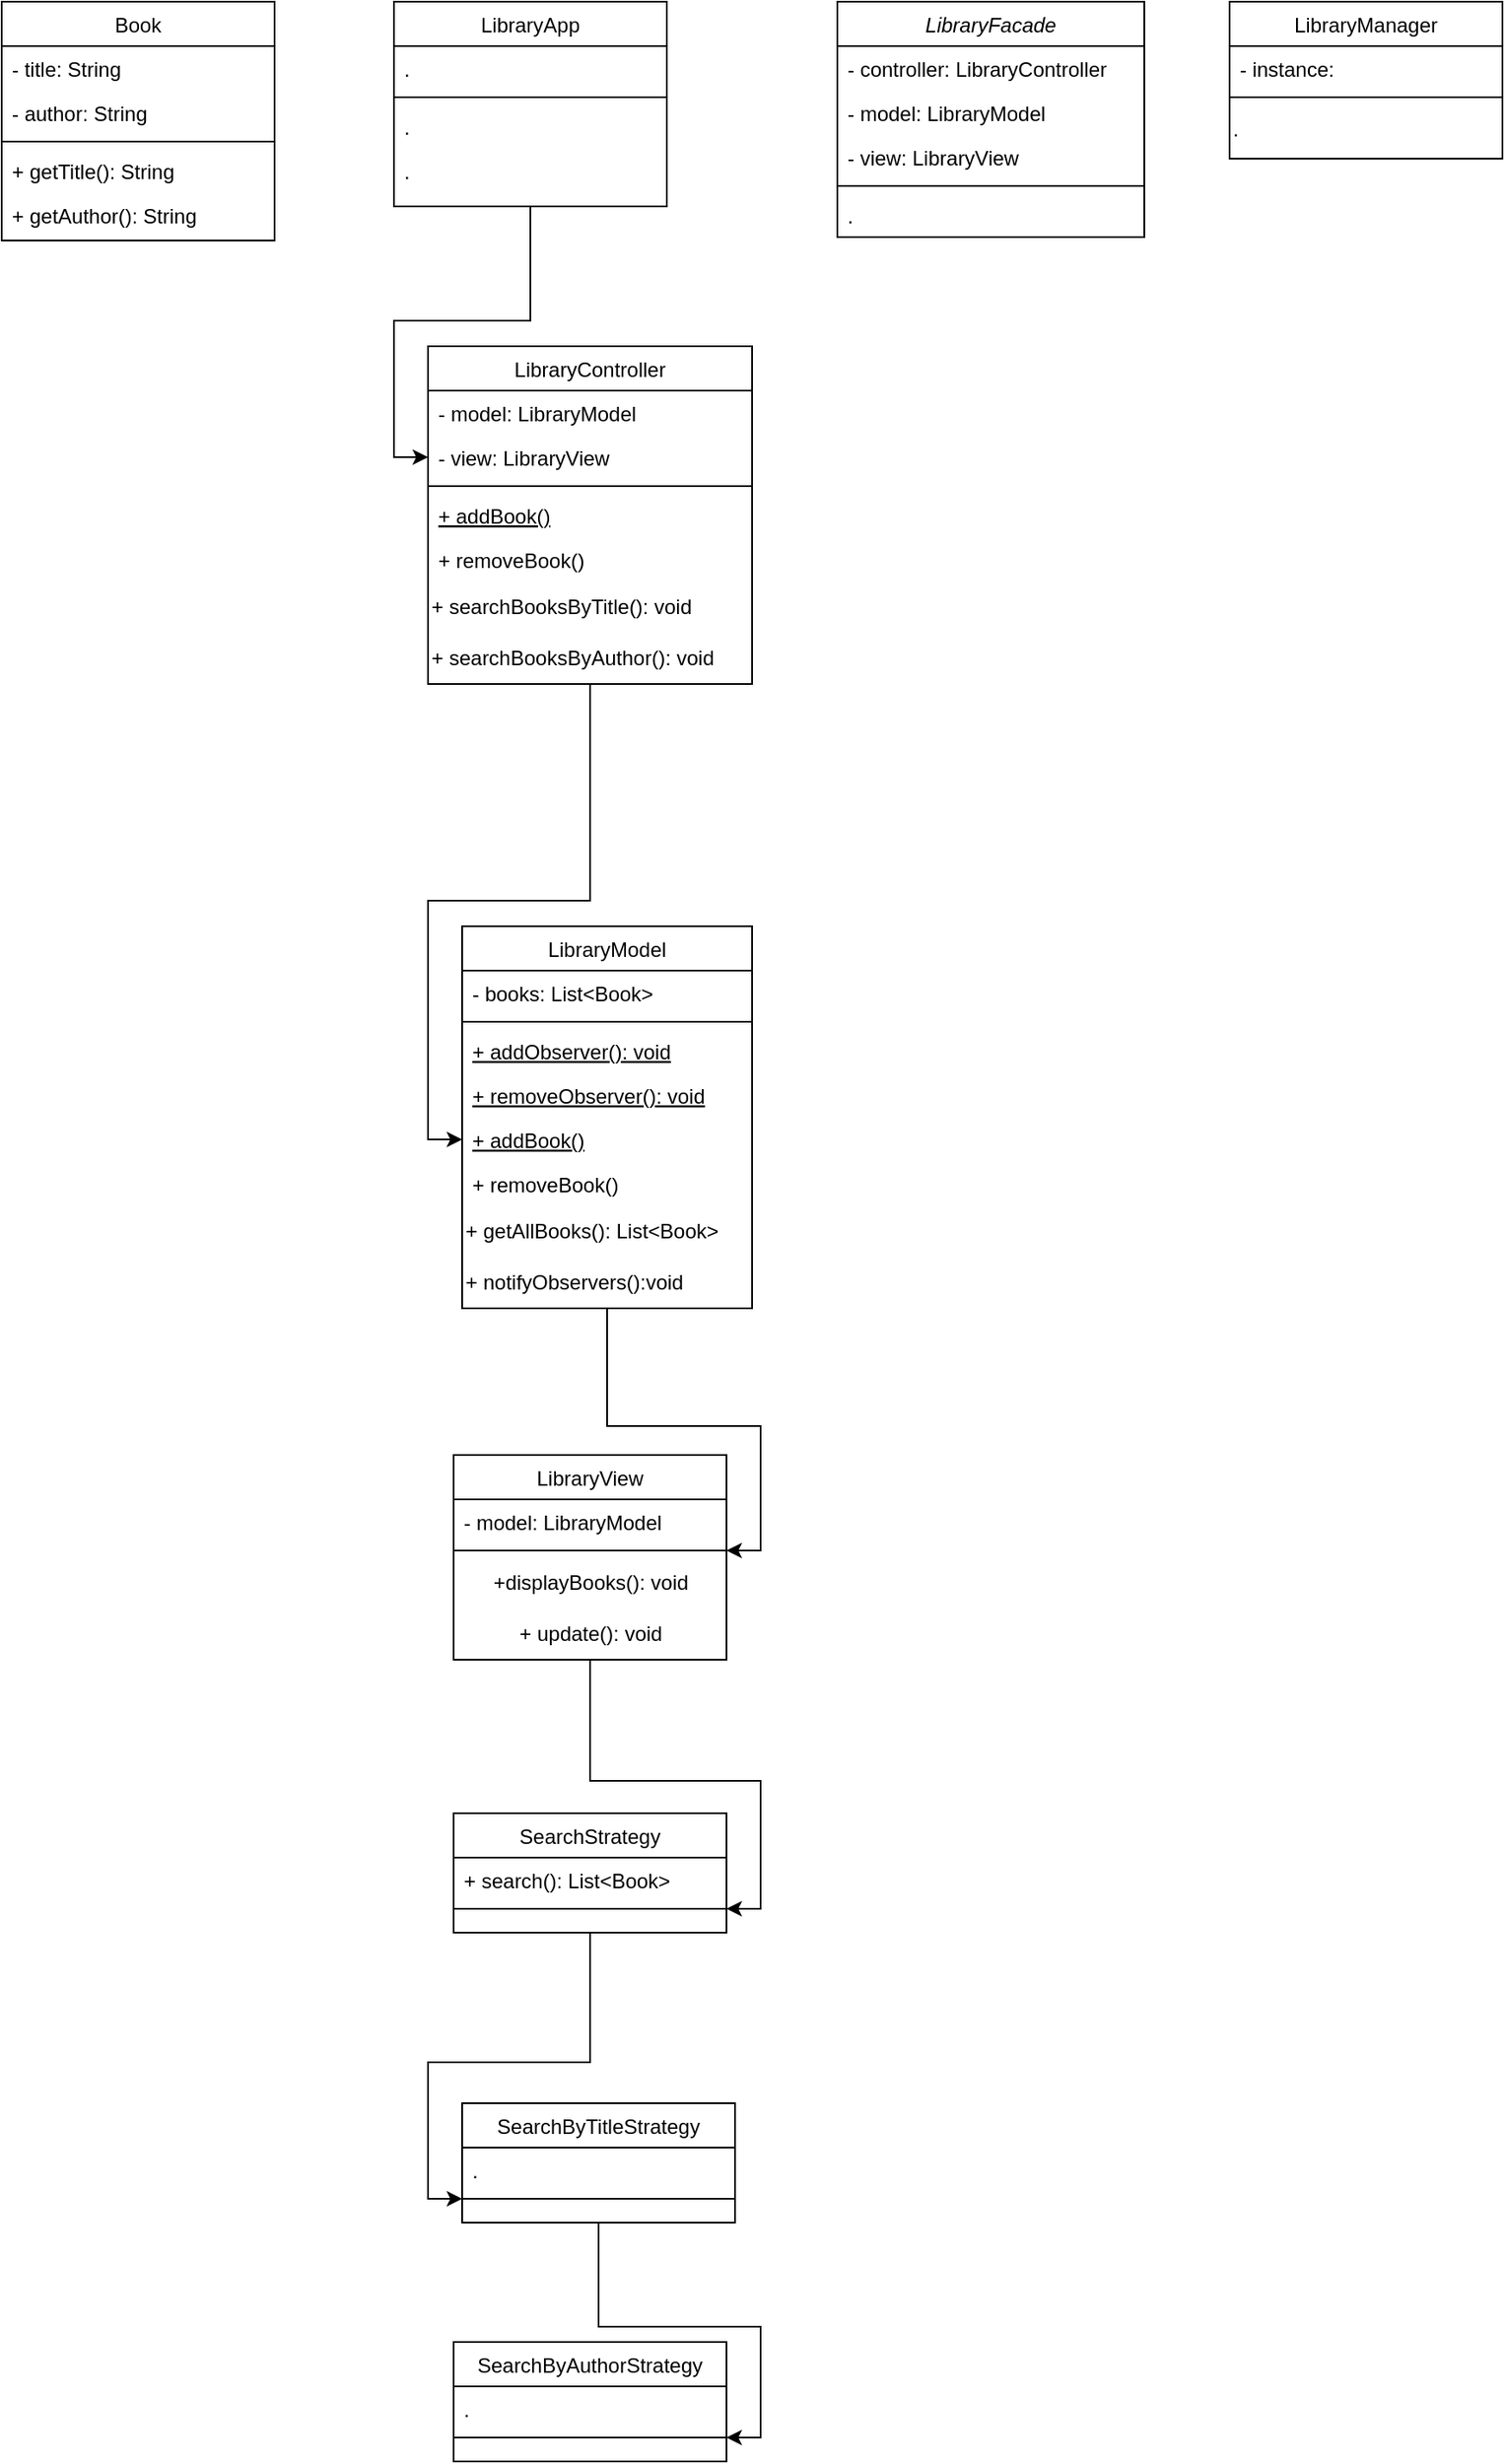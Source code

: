 <mxfile version="21.3.5" type="device">
  <diagram id="C5RBs43oDa-KdzZeNtuy" name="Page-1">
    <mxGraphModel dx="1268" dy="480" grid="1" gridSize="10" guides="1" tooltips="1" connect="1" arrows="1" fold="1" page="1" pageScale="1" pageWidth="827" pageHeight="1169" math="0" shadow="0">
      <root>
        <mxCell id="WIyWlLk6GJQsqaUBKTNV-0" />
        <mxCell id="WIyWlLk6GJQsqaUBKTNV-1" parent="WIyWlLk6GJQsqaUBKTNV-0" />
        <mxCell id="zkfFHV4jXpPFQw0GAbJ--0" value="LibraryFacade" style="swimlane;fontStyle=2;align=center;verticalAlign=top;childLayout=stackLayout;horizontal=1;startSize=26;horizontalStack=0;resizeParent=1;resizeLast=0;collapsible=1;marginBottom=0;rounded=0;shadow=0;strokeWidth=1;" parent="WIyWlLk6GJQsqaUBKTNV-1" vertex="1">
          <mxGeometry x="370" y="78" width="180" height="138" as="geometry">
            <mxRectangle x="230" y="140" width="160" height="26" as="alternateBounds" />
          </mxGeometry>
        </mxCell>
        <mxCell id="zkfFHV4jXpPFQw0GAbJ--1" value="- controller: LibraryController" style="text;align=left;verticalAlign=top;spacingLeft=4;spacingRight=4;overflow=hidden;rotatable=0;points=[[0,0.5],[1,0.5]];portConstraint=eastwest;" parent="zkfFHV4jXpPFQw0GAbJ--0" vertex="1">
          <mxGeometry y="26" width="180" height="26" as="geometry" />
        </mxCell>
        <mxCell id="zkfFHV4jXpPFQw0GAbJ--3" value="- model: LibraryModel" style="text;align=left;verticalAlign=top;spacingLeft=4;spacingRight=4;overflow=hidden;rotatable=0;points=[[0,0.5],[1,0.5]];portConstraint=eastwest;rounded=0;shadow=0;html=0;" parent="zkfFHV4jXpPFQw0GAbJ--0" vertex="1">
          <mxGeometry y="52" width="180" height="26" as="geometry" />
        </mxCell>
        <mxCell id="Z4DNnzVN0ewewzqEVYTD-32" value="- view: LibraryView" style="text;align=left;verticalAlign=top;spacingLeft=4;spacingRight=4;overflow=hidden;rotatable=0;points=[[0,0.5],[1,0.5]];portConstraint=eastwest;rounded=0;shadow=0;html=0;" vertex="1" parent="zkfFHV4jXpPFQw0GAbJ--0">
          <mxGeometry y="78" width="180" height="26" as="geometry" />
        </mxCell>
        <mxCell id="zkfFHV4jXpPFQw0GAbJ--4" value="" style="line;html=1;strokeWidth=1;align=left;verticalAlign=middle;spacingTop=-1;spacingLeft=3;spacingRight=3;rotatable=0;labelPosition=right;points=[];portConstraint=eastwest;" parent="zkfFHV4jXpPFQw0GAbJ--0" vertex="1">
          <mxGeometry y="104" width="180" height="8" as="geometry" />
        </mxCell>
        <mxCell id="zkfFHV4jXpPFQw0GAbJ--5" value="." style="text;align=left;verticalAlign=top;spacingLeft=4;spacingRight=4;overflow=hidden;rotatable=0;points=[[0,0.5],[1,0.5]];portConstraint=eastwest;" parent="zkfFHV4jXpPFQw0GAbJ--0" vertex="1">
          <mxGeometry y="112" width="180" height="26" as="geometry" />
        </mxCell>
        <mxCell id="zkfFHV4jXpPFQw0GAbJ--6" value="LibraryController" style="swimlane;fontStyle=0;align=center;verticalAlign=top;childLayout=stackLayout;horizontal=1;startSize=26;horizontalStack=0;resizeParent=1;resizeLast=0;collapsible=1;marginBottom=0;rounded=0;shadow=0;strokeWidth=1;" parent="WIyWlLk6GJQsqaUBKTNV-1" vertex="1">
          <mxGeometry x="130" y="280" width="190" height="198" as="geometry">
            <mxRectangle x="130" y="380" width="160" height="26" as="alternateBounds" />
          </mxGeometry>
        </mxCell>
        <mxCell id="Z4DNnzVN0ewewzqEVYTD-6" value="- model: LibraryModel" style="text;align=left;verticalAlign=top;spacingLeft=4;spacingRight=4;overflow=hidden;rotatable=0;points=[[0,0.5],[1,0.5]];portConstraint=eastwest;" vertex="1" parent="zkfFHV4jXpPFQw0GAbJ--6">
          <mxGeometry y="26" width="190" height="26" as="geometry" />
        </mxCell>
        <mxCell id="zkfFHV4jXpPFQw0GAbJ--7" value="- view: LibraryView" style="text;align=left;verticalAlign=top;spacingLeft=4;spacingRight=4;overflow=hidden;rotatable=0;points=[[0,0.5],[1,0.5]];portConstraint=eastwest;" parent="zkfFHV4jXpPFQw0GAbJ--6" vertex="1">
          <mxGeometry y="52" width="190" height="26" as="geometry" />
        </mxCell>
        <mxCell id="zkfFHV4jXpPFQw0GAbJ--9" value="" style="line;html=1;strokeWidth=1;align=left;verticalAlign=middle;spacingTop=-1;spacingLeft=3;spacingRight=3;rotatable=0;labelPosition=right;points=[];portConstraint=eastwest;" parent="zkfFHV4jXpPFQw0GAbJ--6" vertex="1">
          <mxGeometry y="78" width="190" height="8" as="geometry" />
        </mxCell>
        <mxCell id="zkfFHV4jXpPFQw0GAbJ--10" value="+ addBook()" style="text;align=left;verticalAlign=top;spacingLeft=4;spacingRight=4;overflow=hidden;rotatable=0;points=[[0,0.5],[1,0.5]];portConstraint=eastwest;fontStyle=4" parent="zkfFHV4jXpPFQw0GAbJ--6" vertex="1">
          <mxGeometry y="86" width="190" height="26" as="geometry" />
        </mxCell>
        <mxCell id="zkfFHV4jXpPFQw0GAbJ--11" value="+ removeBook()" style="text;align=left;verticalAlign=top;spacingLeft=4;spacingRight=4;overflow=hidden;rotatable=0;points=[[0,0.5],[1,0.5]];portConstraint=eastwest;" parent="zkfFHV4jXpPFQw0GAbJ--6" vertex="1">
          <mxGeometry y="112" width="190" height="26" as="geometry" />
        </mxCell>
        <mxCell id="Z4DNnzVN0ewewzqEVYTD-7" value="&lt;div align=&quot;left&quot;&gt;+ searchBooksByTitle(): void&lt;br&gt;&lt;/div&gt;" style="text;html=1;align=left;verticalAlign=middle;resizable=0;points=[];autosize=1;strokeColor=none;fillColor=none;" vertex="1" parent="zkfFHV4jXpPFQw0GAbJ--6">
          <mxGeometry y="138" width="190" height="30" as="geometry" />
        </mxCell>
        <mxCell id="9hSAxEoMdExD5cVIRosd-1" value="&lt;div align=&quot;left&quot;&gt;+ searchBooksByAuthor(): void&lt;br&gt;&lt;/div&gt;" style="text;html=1;align=left;verticalAlign=middle;resizable=0;points=[];autosize=1;strokeColor=none;fillColor=none;" parent="zkfFHV4jXpPFQw0GAbJ--6" vertex="1">
          <mxGeometry y="168" width="190" height="30" as="geometry" />
        </mxCell>
        <mxCell id="9hSAxEoMdExD5cVIRosd-25" value="" style="edgeStyle=orthogonalEdgeStyle;rounded=0;orthogonalLoop=1;jettySize=auto;html=1;" parent="WIyWlLk6GJQsqaUBKTNV-1" source="zkfFHV4jXpPFQw0GAbJ--17" target="zkfFHV4jXpPFQw0GAbJ--7" edge="1">
          <mxGeometry relative="1" as="geometry" />
        </mxCell>
        <mxCell id="zkfFHV4jXpPFQw0GAbJ--17" value="LibraryApp" style="swimlane;fontStyle=0;align=center;verticalAlign=top;childLayout=stackLayout;horizontal=1;startSize=26;horizontalStack=0;resizeParent=1;resizeLast=0;collapsible=1;marginBottom=0;rounded=0;shadow=0;strokeWidth=1;" parent="WIyWlLk6GJQsqaUBKTNV-1" vertex="1">
          <mxGeometry x="110" y="78" width="160" height="120" as="geometry">
            <mxRectangle x="550" y="140" width="160" height="26" as="alternateBounds" />
          </mxGeometry>
        </mxCell>
        <mxCell id="zkfFHV4jXpPFQw0GAbJ--22" value="." style="text;align=left;verticalAlign=top;spacingLeft=4;spacingRight=4;overflow=hidden;rotatable=0;points=[[0,0.5],[1,0.5]];portConstraint=eastwest;rounded=0;shadow=0;html=0;" parent="zkfFHV4jXpPFQw0GAbJ--17" vertex="1">
          <mxGeometry y="26" width="160" height="26" as="geometry" />
        </mxCell>
        <mxCell id="zkfFHV4jXpPFQw0GAbJ--23" value="" style="line;html=1;strokeWidth=1;align=left;verticalAlign=middle;spacingTop=-1;spacingLeft=3;spacingRight=3;rotatable=0;labelPosition=right;points=[];portConstraint=eastwest;" parent="zkfFHV4jXpPFQw0GAbJ--17" vertex="1">
          <mxGeometry y="52" width="160" height="8" as="geometry" />
        </mxCell>
        <mxCell id="zkfFHV4jXpPFQw0GAbJ--24" value="." style="text;align=left;verticalAlign=top;spacingLeft=4;spacingRight=4;overflow=hidden;rotatable=0;points=[[0,0.5],[1,0.5]];portConstraint=eastwest;" parent="zkfFHV4jXpPFQw0GAbJ--17" vertex="1">
          <mxGeometry y="60" width="160" height="26" as="geometry" />
        </mxCell>
        <mxCell id="zkfFHV4jXpPFQw0GAbJ--25" value="." style="text;align=left;verticalAlign=top;spacingLeft=4;spacingRight=4;overflow=hidden;rotatable=0;points=[[0,0.5],[1,0.5]];portConstraint=eastwest;" parent="zkfFHV4jXpPFQw0GAbJ--17" vertex="1">
          <mxGeometry y="86" width="160" height="26" as="geometry" />
        </mxCell>
        <mxCell id="9hSAxEoMdExD5cVIRosd-2" value="Book" style="swimlane;fontStyle=0;align=center;verticalAlign=top;childLayout=stackLayout;horizontal=1;startSize=26;horizontalStack=0;resizeParent=1;resizeLast=0;collapsible=1;marginBottom=0;rounded=0;shadow=0;strokeWidth=1;" parent="WIyWlLk6GJQsqaUBKTNV-1" vertex="1">
          <mxGeometry x="-120" y="78" width="160" height="140" as="geometry">
            <mxRectangle x="550" y="140" width="160" height="26" as="alternateBounds" />
          </mxGeometry>
        </mxCell>
        <mxCell id="9hSAxEoMdExD5cVIRosd-3" value="- title: String" style="text;align=left;verticalAlign=top;spacingLeft=4;spacingRight=4;overflow=hidden;rotatable=0;points=[[0,0.5],[1,0.5]];portConstraint=eastwest;rounded=0;shadow=0;html=0;" parent="9hSAxEoMdExD5cVIRosd-2" vertex="1">
          <mxGeometry y="26" width="160" height="26" as="geometry" />
        </mxCell>
        <mxCell id="9hSAxEoMdExD5cVIRosd-7" value="- author: String" style="text;align=left;verticalAlign=top;spacingLeft=4;spacingRight=4;overflow=hidden;rotatable=0;points=[[0,0.5],[1,0.5]];portConstraint=eastwest;rounded=0;shadow=0;html=0;" parent="9hSAxEoMdExD5cVIRosd-2" vertex="1">
          <mxGeometry y="52" width="160" height="26" as="geometry" />
        </mxCell>
        <mxCell id="9hSAxEoMdExD5cVIRosd-4" value="" style="line;html=1;strokeWidth=1;align=left;verticalAlign=middle;spacingTop=-1;spacingLeft=3;spacingRight=3;rotatable=0;labelPosition=right;points=[];portConstraint=eastwest;" parent="9hSAxEoMdExD5cVIRosd-2" vertex="1">
          <mxGeometry y="78" width="160" height="8" as="geometry" />
        </mxCell>
        <mxCell id="9hSAxEoMdExD5cVIRosd-5" value="+ getTitle(): String" style="text;align=left;verticalAlign=top;spacingLeft=4;spacingRight=4;overflow=hidden;rotatable=0;points=[[0,0.5],[1,0.5]];portConstraint=eastwest;" parent="9hSAxEoMdExD5cVIRosd-2" vertex="1">
          <mxGeometry y="86" width="160" height="26" as="geometry" />
        </mxCell>
        <mxCell id="9hSAxEoMdExD5cVIRosd-6" value="+ getAuthor(): String" style="text;align=left;verticalAlign=top;spacingLeft=4;spacingRight=4;overflow=hidden;rotatable=0;points=[[0,0.5],[1,0.5]];portConstraint=eastwest;" parent="9hSAxEoMdExD5cVIRosd-2" vertex="1">
          <mxGeometry y="112" width="160" height="26" as="geometry" />
        </mxCell>
        <mxCell id="9hSAxEoMdExD5cVIRosd-18" value="LibraryManager" style="swimlane;fontStyle=0;align=center;verticalAlign=top;childLayout=stackLayout;horizontal=1;startSize=26;horizontalStack=0;resizeParent=1;resizeLast=0;collapsible=1;marginBottom=0;rounded=0;shadow=0;strokeWidth=1;" parent="WIyWlLk6GJQsqaUBKTNV-1" vertex="1">
          <mxGeometry x="600" y="78" width="160" height="92" as="geometry">
            <mxRectangle x="550" y="140" width="160" height="26" as="alternateBounds" />
          </mxGeometry>
        </mxCell>
        <mxCell id="9hSAxEoMdExD5cVIRosd-20" value="- instance:" style="text;align=left;verticalAlign=top;spacingLeft=4;spacingRight=4;overflow=hidden;rotatable=0;points=[[0,0.5],[1,0.5]];portConstraint=eastwest;rounded=0;shadow=0;html=0;" parent="9hSAxEoMdExD5cVIRosd-18" vertex="1">
          <mxGeometry y="26" width="160" height="26" as="geometry" />
        </mxCell>
        <mxCell id="9hSAxEoMdExD5cVIRosd-21" value="" style="line;html=1;strokeWidth=1;align=left;verticalAlign=middle;spacingTop=-1;spacingLeft=3;spacingRight=3;rotatable=0;labelPosition=right;points=[];portConstraint=eastwest;" parent="9hSAxEoMdExD5cVIRosd-18" vertex="1">
          <mxGeometry y="52" width="160" height="8" as="geometry" />
        </mxCell>
        <mxCell id="9hSAxEoMdExD5cVIRosd-24" value="." style="text;html=1;align=left;verticalAlign=middle;resizable=0;points=[];autosize=1;strokeColor=none;fillColor=none;" parent="9hSAxEoMdExD5cVIRosd-18" vertex="1">
          <mxGeometry y="60" width="160" height="30" as="geometry" />
        </mxCell>
        <mxCell id="Z4DNnzVN0ewewzqEVYTD-0" value="LibraryModel" style="swimlane;fontStyle=0;align=center;verticalAlign=top;childLayout=stackLayout;horizontal=1;startSize=26;horizontalStack=0;resizeParent=1;resizeLast=0;collapsible=1;marginBottom=0;rounded=0;shadow=0;strokeWidth=1;" vertex="1" parent="WIyWlLk6GJQsqaUBKTNV-1">
          <mxGeometry x="150" y="620" width="170" height="224" as="geometry">
            <mxRectangle x="130" y="380" width="160" height="26" as="alternateBounds" />
          </mxGeometry>
        </mxCell>
        <mxCell id="Z4DNnzVN0ewewzqEVYTD-1" value="- books: List&lt;Book&gt;" style="text;align=left;verticalAlign=top;spacingLeft=4;spacingRight=4;overflow=hidden;rotatable=0;points=[[0,0.5],[1,0.5]];portConstraint=eastwest;" vertex="1" parent="Z4DNnzVN0ewewzqEVYTD-0">
          <mxGeometry y="26" width="170" height="26" as="geometry" />
        </mxCell>
        <mxCell id="Z4DNnzVN0ewewzqEVYTD-2" value="" style="line;html=1;strokeWidth=1;align=left;verticalAlign=middle;spacingTop=-1;spacingLeft=3;spacingRight=3;rotatable=0;labelPosition=right;points=[];portConstraint=eastwest;" vertex="1" parent="Z4DNnzVN0ewewzqEVYTD-0">
          <mxGeometry y="52" width="170" height="8" as="geometry" />
        </mxCell>
        <mxCell id="Z4DNnzVN0ewewzqEVYTD-9" value="+ addObserver(): void" style="text;align=left;verticalAlign=top;spacingLeft=4;spacingRight=4;overflow=hidden;rotatable=0;points=[[0,0.5],[1,0.5]];portConstraint=eastwest;fontStyle=4" vertex="1" parent="Z4DNnzVN0ewewzqEVYTD-0">
          <mxGeometry y="60" width="170" height="26" as="geometry" />
        </mxCell>
        <mxCell id="Z4DNnzVN0ewewzqEVYTD-10" value="+ removeObserver(): void" style="text;align=left;verticalAlign=top;spacingLeft=4;spacingRight=4;overflow=hidden;rotatable=0;points=[[0,0.5],[1,0.5]];portConstraint=eastwest;fontStyle=4" vertex="1" parent="Z4DNnzVN0ewewzqEVYTD-0">
          <mxGeometry y="86" width="170" height="26" as="geometry" />
        </mxCell>
        <mxCell id="Z4DNnzVN0ewewzqEVYTD-3" value="+ addBook()" style="text;align=left;verticalAlign=top;spacingLeft=4;spacingRight=4;overflow=hidden;rotatable=0;points=[[0,0.5],[1,0.5]];portConstraint=eastwest;fontStyle=4" vertex="1" parent="Z4DNnzVN0ewewzqEVYTD-0">
          <mxGeometry y="112" width="170" height="26" as="geometry" />
        </mxCell>
        <mxCell id="Z4DNnzVN0ewewzqEVYTD-4" value="+ removeBook()" style="text;align=left;verticalAlign=top;spacingLeft=4;spacingRight=4;overflow=hidden;rotatable=0;points=[[0,0.5],[1,0.5]];portConstraint=eastwest;" vertex="1" parent="Z4DNnzVN0ewewzqEVYTD-0">
          <mxGeometry y="138" width="170" height="26" as="geometry" />
        </mxCell>
        <mxCell id="Z4DNnzVN0ewewzqEVYTD-11" value="&lt;div align=&quot;left&quot;&gt;+ getAllBooks(): List&amp;lt;Book&amp;gt;&lt;br&gt;&lt;/div&gt;" style="text;html=1;align=left;verticalAlign=middle;resizable=0;points=[];autosize=1;strokeColor=none;fillColor=none;" vertex="1" parent="Z4DNnzVN0ewewzqEVYTD-0">
          <mxGeometry y="164" width="170" height="30" as="geometry" />
        </mxCell>
        <mxCell id="Z4DNnzVN0ewewzqEVYTD-5" value="&lt;div align=&quot;left&quot;&gt;+ notifyObservers():void&lt;br&gt;&lt;/div&gt;" style="text;html=1;align=left;verticalAlign=middle;resizable=0;points=[];autosize=1;strokeColor=none;fillColor=none;" vertex="1" parent="Z4DNnzVN0ewewzqEVYTD-0">
          <mxGeometry y="194" width="170" height="30" as="geometry" />
        </mxCell>
        <mxCell id="Z4DNnzVN0ewewzqEVYTD-8" value="" style="edgeStyle=orthogonalEdgeStyle;rounded=0;orthogonalLoop=1;jettySize=auto;html=1;" edge="1" parent="WIyWlLk6GJQsqaUBKTNV-1" source="9hSAxEoMdExD5cVIRosd-1" target="Z4DNnzVN0ewewzqEVYTD-3">
          <mxGeometry relative="1" as="geometry" />
        </mxCell>
        <mxCell id="Z4DNnzVN0ewewzqEVYTD-12" value="" style="edgeStyle=orthogonalEdgeStyle;rounded=0;orthogonalLoop=1;jettySize=auto;html=1;" edge="1" parent="WIyWlLk6GJQsqaUBKTNV-1" source="Z4DNnzVN0ewewzqEVYTD-13" target="Z4DNnzVN0ewewzqEVYTD-19">
          <mxGeometry relative="1" as="geometry" />
        </mxCell>
        <mxCell id="Z4DNnzVN0ewewzqEVYTD-13" value="LibraryView" style="swimlane;fontStyle=0;align=center;verticalAlign=top;childLayout=stackLayout;horizontal=1;startSize=26;horizontalStack=0;resizeParent=1;resizeLast=0;collapsible=1;marginBottom=0;rounded=0;shadow=0;strokeWidth=1;" vertex="1" parent="WIyWlLk6GJQsqaUBKTNV-1">
          <mxGeometry x="145" y="930" width="160" height="120" as="geometry">
            <mxRectangle x="340" y="380" width="170" height="26" as="alternateBounds" />
          </mxGeometry>
        </mxCell>
        <mxCell id="Z4DNnzVN0ewewzqEVYTD-14" value="- model: LibraryModel" style="text;align=left;verticalAlign=top;spacingLeft=4;spacingRight=4;overflow=hidden;rotatable=0;points=[[0,0.5],[1,0.5]];portConstraint=eastwest;" vertex="1" parent="Z4DNnzVN0ewewzqEVYTD-13">
          <mxGeometry y="26" width="160" height="26" as="geometry" />
        </mxCell>
        <mxCell id="Z4DNnzVN0ewewzqEVYTD-15" value="" style="line;html=1;strokeWidth=1;align=left;verticalAlign=middle;spacingTop=-1;spacingLeft=3;spacingRight=3;rotatable=0;labelPosition=right;points=[];portConstraint=eastwest;" vertex="1" parent="Z4DNnzVN0ewewzqEVYTD-13">
          <mxGeometry y="52" width="160" height="8" as="geometry" />
        </mxCell>
        <mxCell id="Z4DNnzVN0ewewzqEVYTD-30" value="+displayBooks(): void" style="text;html=1;align=center;verticalAlign=middle;resizable=0;points=[];autosize=1;strokeColor=none;fillColor=none;" vertex="1" parent="Z4DNnzVN0ewewzqEVYTD-13">
          <mxGeometry y="60" width="160" height="30" as="geometry" />
        </mxCell>
        <mxCell id="Z4DNnzVN0ewewzqEVYTD-28" value="+ update(): void" style="text;html=1;align=center;verticalAlign=middle;resizable=0;points=[];autosize=1;strokeColor=none;fillColor=none;" vertex="1" parent="Z4DNnzVN0ewewzqEVYTD-13">
          <mxGeometry y="90" width="160" height="30" as="geometry" />
        </mxCell>
        <mxCell id="Z4DNnzVN0ewewzqEVYTD-16" value="" style="edgeStyle=orthogonalEdgeStyle;rounded=0;orthogonalLoop=1;jettySize=auto;html=1;" edge="1" parent="WIyWlLk6GJQsqaUBKTNV-1" source="Z4DNnzVN0ewewzqEVYTD-17" target="Z4DNnzVN0ewewzqEVYTD-23">
          <mxGeometry relative="1" as="geometry" />
        </mxCell>
        <mxCell id="Z4DNnzVN0ewewzqEVYTD-17" value="SearchStrategy" style="swimlane;fontStyle=0;align=center;verticalAlign=top;childLayout=stackLayout;horizontal=1;startSize=26;horizontalStack=0;resizeParent=1;resizeLast=0;collapsible=1;marginBottom=0;rounded=0;shadow=0;strokeWidth=1;" vertex="1" parent="WIyWlLk6GJQsqaUBKTNV-1">
          <mxGeometry x="145" y="1140" width="160" height="70" as="geometry">
            <mxRectangle x="340" y="380" width="170" height="26" as="alternateBounds" />
          </mxGeometry>
        </mxCell>
        <mxCell id="Z4DNnzVN0ewewzqEVYTD-18" value="+ search(): List&lt;Book&gt;" style="text;align=left;verticalAlign=top;spacingLeft=4;spacingRight=4;overflow=hidden;rotatable=0;points=[[0,0.5],[1,0.5]];portConstraint=eastwest;" vertex="1" parent="Z4DNnzVN0ewewzqEVYTD-17">
          <mxGeometry y="26" width="160" height="26" as="geometry" />
        </mxCell>
        <mxCell id="Z4DNnzVN0ewewzqEVYTD-19" value="" style="line;html=1;strokeWidth=1;align=left;verticalAlign=middle;spacingTop=-1;spacingLeft=3;spacingRight=3;rotatable=0;labelPosition=right;points=[];portConstraint=eastwest;" vertex="1" parent="Z4DNnzVN0ewewzqEVYTD-17">
          <mxGeometry y="52" width="160" height="8" as="geometry" />
        </mxCell>
        <mxCell id="Z4DNnzVN0ewewzqEVYTD-20" value="" style="edgeStyle=orthogonalEdgeStyle;rounded=0;orthogonalLoop=1;jettySize=auto;html=1;" edge="1" parent="WIyWlLk6GJQsqaUBKTNV-1" source="Z4DNnzVN0ewewzqEVYTD-21" target="Z4DNnzVN0ewewzqEVYTD-26">
          <mxGeometry relative="1" as="geometry" />
        </mxCell>
        <mxCell id="Z4DNnzVN0ewewzqEVYTD-21" value="SearchByTitleStrategy" style="swimlane;fontStyle=0;align=center;verticalAlign=top;childLayout=stackLayout;horizontal=1;startSize=26;horizontalStack=0;resizeParent=1;resizeLast=0;collapsible=1;marginBottom=0;rounded=0;shadow=0;strokeWidth=1;" vertex="1" parent="WIyWlLk6GJQsqaUBKTNV-1">
          <mxGeometry x="150" y="1310" width="160" height="70" as="geometry">
            <mxRectangle x="340" y="380" width="170" height="26" as="alternateBounds" />
          </mxGeometry>
        </mxCell>
        <mxCell id="Z4DNnzVN0ewewzqEVYTD-22" value="." style="text;align=left;verticalAlign=top;spacingLeft=4;spacingRight=4;overflow=hidden;rotatable=0;points=[[0,0.5],[1,0.5]];portConstraint=eastwest;" vertex="1" parent="Z4DNnzVN0ewewzqEVYTD-21">
          <mxGeometry y="26" width="160" height="26" as="geometry" />
        </mxCell>
        <mxCell id="Z4DNnzVN0ewewzqEVYTD-23" value="" style="line;html=1;strokeWidth=1;align=left;verticalAlign=middle;spacingTop=-1;spacingLeft=3;spacingRight=3;rotatable=0;labelPosition=right;points=[];portConstraint=eastwest;" vertex="1" parent="Z4DNnzVN0ewewzqEVYTD-21">
          <mxGeometry y="52" width="160" height="8" as="geometry" />
        </mxCell>
        <mxCell id="Z4DNnzVN0ewewzqEVYTD-24" value="SearchByAuthorStrategy" style="swimlane;fontStyle=0;align=center;verticalAlign=top;childLayout=stackLayout;horizontal=1;startSize=26;horizontalStack=0;resizeParent=1;resizeLast=0;collapsible=1;marginBottom=0;rounded=0;shadow=0;strokeWidth=1;" vertex="1" parent="WIyWlLk6GJQsqaUBKTNV-1">
          <mxGeometry x="145" y="1450" width="160" height="70" as="geometry">
            <mxRectangle x="340" y="380" width="170" height="26" as="alternateBounds" />
          </mxGeometry>
        </mxCell>
        <mxCell id="Z4DNnzVN0ewewzqEVYTD-25" value="." style="text;align=left;verticalAlign=top;spacingLeft=4;spacingRight=4;overflow=hidden;rotatable=0;points=[[0,0.5],[1,0.5]];portConstraint=eastwest;" vertex="1" parent="Z4DNnzVN0ewewzqEVYTD-24">
          <mxGeometry y="26" width="160" height="26" as="geometry" />
        </mxCell>
        <mxCell id="Z4DNnzVN0ewewzqEVYTD-26" value="" style="line;html=1;strokeWidth=1;align=left;verticalAlign=middle;spacingTop=-1;spacingLeft=3;spacingRight=3;rotatable=0;labelPosition=right;points=[];portConstraint=eastwest;" vertex="1" parent="Z4DNnzVN0ewewzqEVYTD-24">
          <mxGeometry y="52" width="160" height="8" as="geometry" />
        </mxCell>
        <mxCell id="Z4DNnzVN0ewewzqEVYTD-27" value="" style="edgeStyle=orthogonalEdgeStyle;rounded=0;orthogonalLoop=1;jettySize=auto;html=1;" edge="1" parent="WIyWlLk6GJQsqaUBKTNV-1" source="Z4DNnzVN0ewewzqEVYTD-5" target="Z4DNnzVN0ewewzqEVYTD-15">
          <mxGeometry relative="1" as="geometry" />
        </mxCell>
      </root>
    </mxGraphModel>
  </diagram>
</mxfile>
